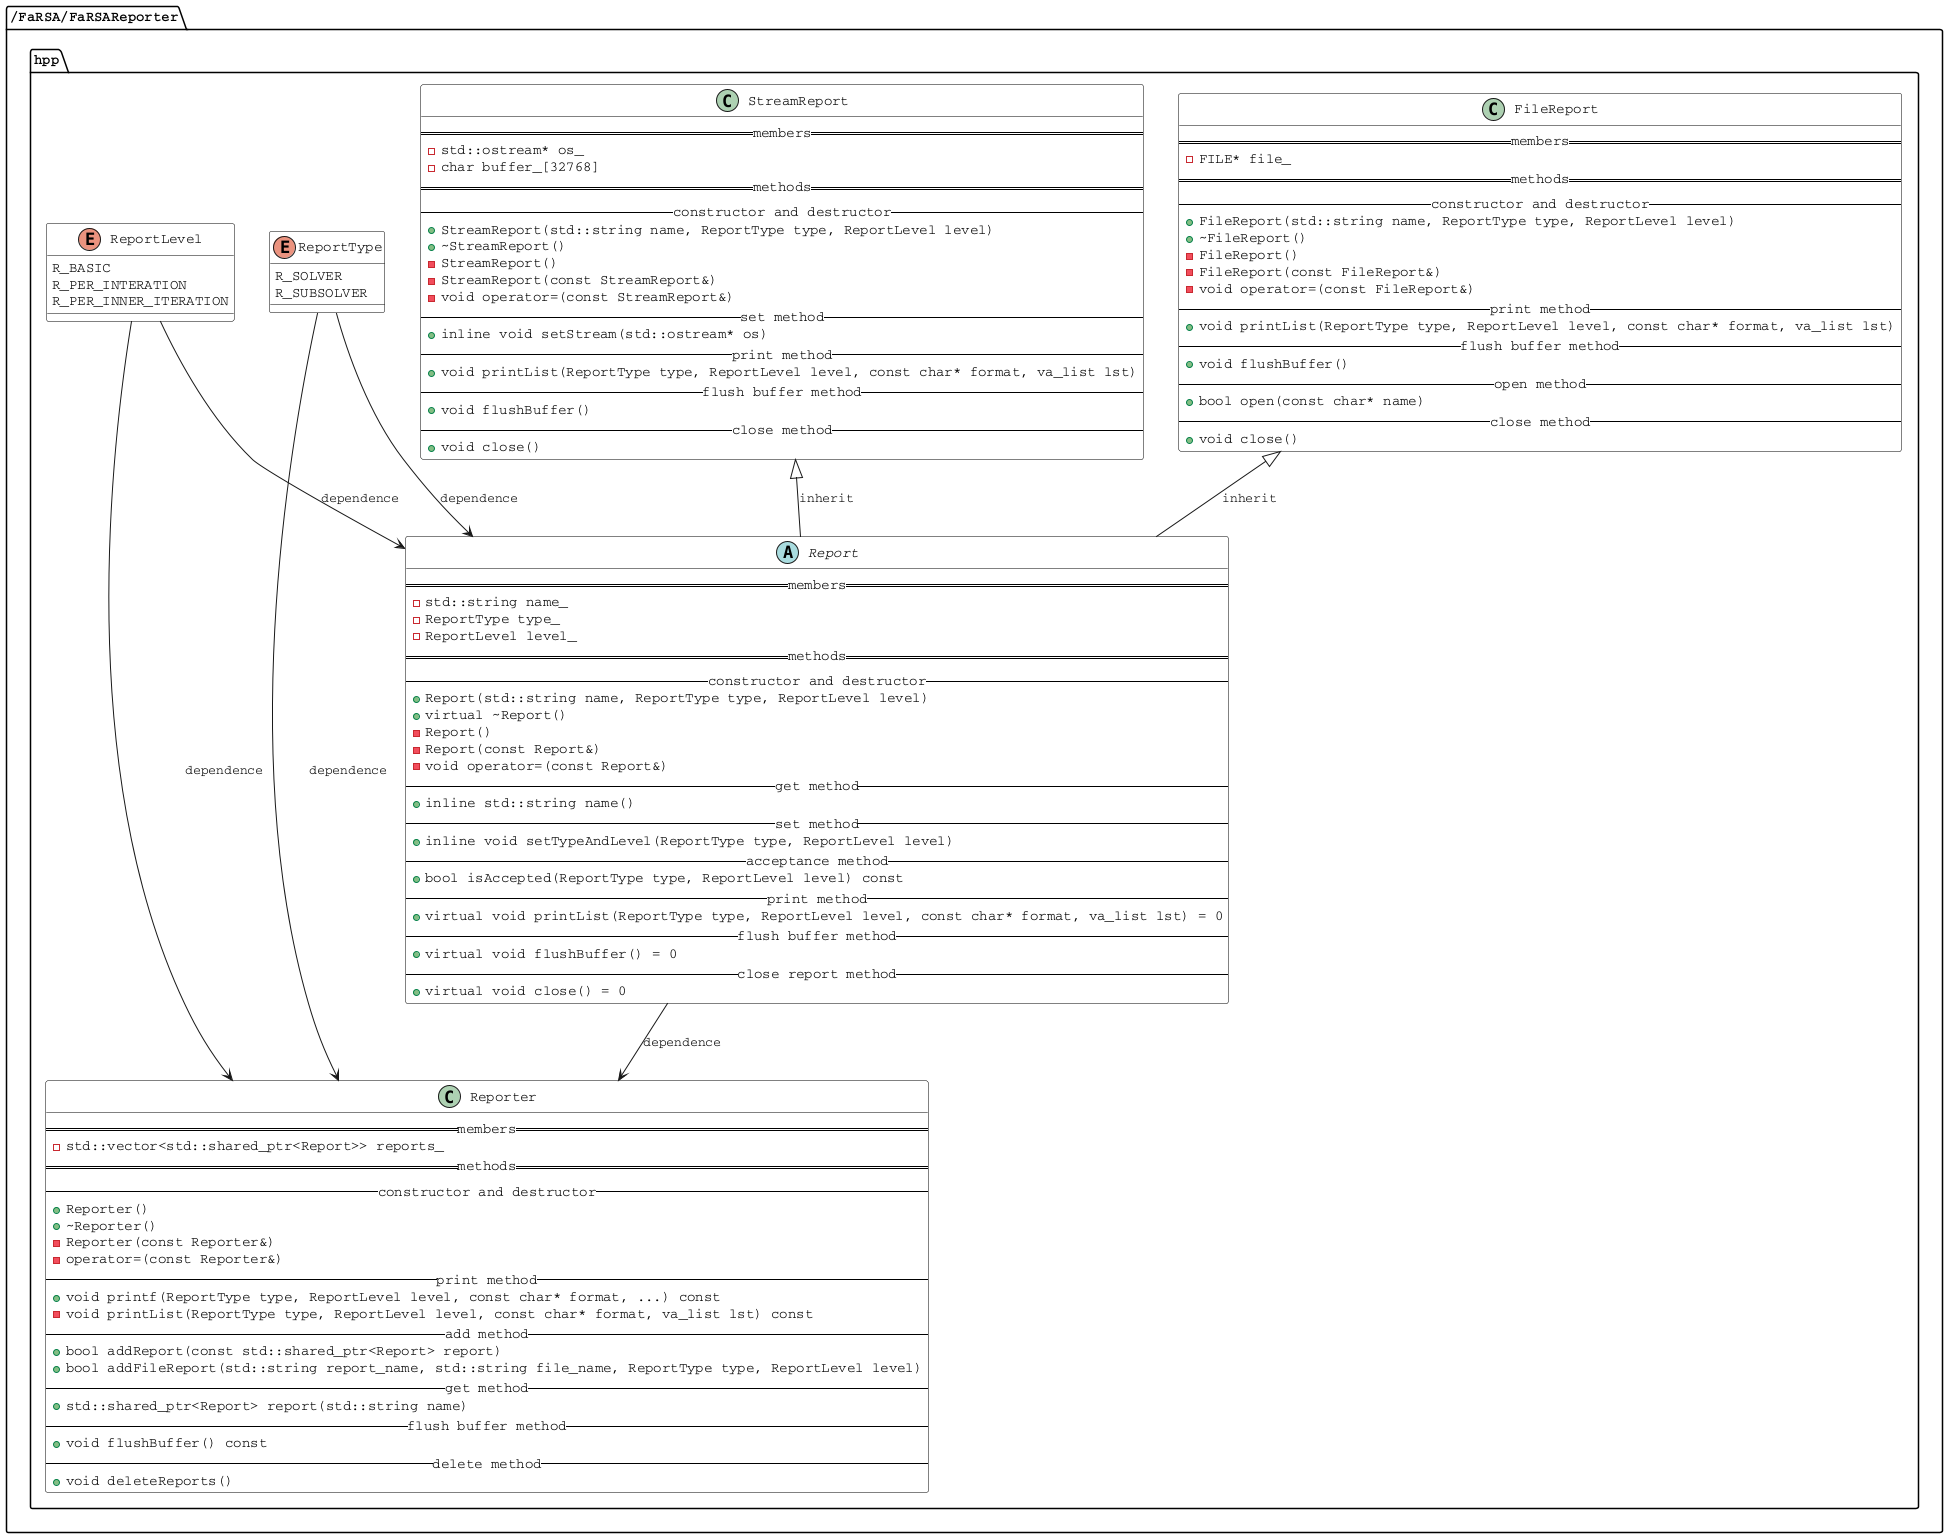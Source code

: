 @startuml
skinparam defaultFontName Courier
skinparam class {
  BackgroundColor white
  BorderColor black
}
package "./FaRSA/FaRSAReporter.hpp"{
    class Reporter{
        == members ==
        - std::vector<std::shared_ptr<Report>> reports_
        == methods ==
        -- constructor and destructor --
        + Reporter()
        + ~Reporter()
        - Reporter(const Reporter&)
        - operator=(const Reporter&)
        -- print method --
        + void printf(ReportType type, ReportLevel level, const char* format, ...) const
        - void printList(ReportType type, ReportLevel level, const char* format, va_list lst) const
        -- add method --
        + bool addReport(const std::shared_ptr<Report> report)
        + bool addFileReport(std::string report_name, std::string file_name, ReportType type, ReportLevel level)
        -- get method --
        + std::shared_ptr<Report> report(std::string name)
        -- flush buffer method --
        + void flushBuffer() const
        -- delete method  --
        + void deleteReports()
    }
    abstract class Report{
        == members ==
        - std::string name_
        - ReportType type_
        - ReportLevel level_
        == methods ==
        -- constructor and destructor --
        + Report(std::string name, ReportType type, ReportLevel level)
        + virtual ~Report()
        - Report()
        - Report(const Report&)
        - void operator=(const Report&)
        -- get method --
        + inline std::string name()
        -- set method --
        + inline void setTypeAndLevel(ReportType type, ReportLevel level)
        -- acceptance method --
        + bool isAccepted(ReportType type, ReportLevel level) const
        -- print method --
        + virtual void printList(ReportType type, ReportLevel level, const char* format, va_list lst) = 0
        -- flush buffer method --
        + virtual void flushBuffer() = 0
        -- close report method --
        + virtual void close() = 0
    }

    class FileReport{
        == members ==
        - FILE* file_
        == methods ==
        -- constructor and destructor --
        + FileReport(std::string name, ReportType type, ReportLevel level)
        + ~FileReport()
        - FileReport()
        - FileReport(const FileReport&)
        - void operator=(const FileReport&)
        -- print method --
        + void printList(ReportType type, ReportLevel level, const char* format, va_list lst)
        -- flush buffer method --
        + void flushBuffer()
        -- open method --
        + bool open(const char* name)
        -- close method --
        + void close()
    }

    class StreamReport{
        == members ==
        - std::ostream* os_
        - char buffer_[32768]
        == methods ==
        -- constructor and destructor --
        + StreamReport(std::string name, ReportType type, ReportLevel level)
        + ~StreamReport()
        - StreamReport()
        - StreamReport(const StreamReport&)
        - void operator=(const StreamReport&)
        -- set method --
        + inline void setStream(std::ostream* os)
        -- print method --
        + void printList(ReportType type, ReportLevel level, const char* format, va_list lst)
        -- flush buffer method --
        + void flushBuffer()
        -- close method --
        + void close()
    }
    enum ReportType{
        R_SOLVER
        R_SUBSOLVER
    }

    enum ReportLevel{
        R_BASIC
        R_PER_INTERATION
        R_PER_INNER_ITERATION
    }

    FileReport <|-- Report : inherit
    StreamReport <|-- Report : inherit
    Report --> Reporter : dependence
    ReportType --> Reporter : dependence
    ReportLevel --> Reporter : dependence
    ReportType --> Report : dependence
    ReportLevel --> Report : dependence
}
@enduml